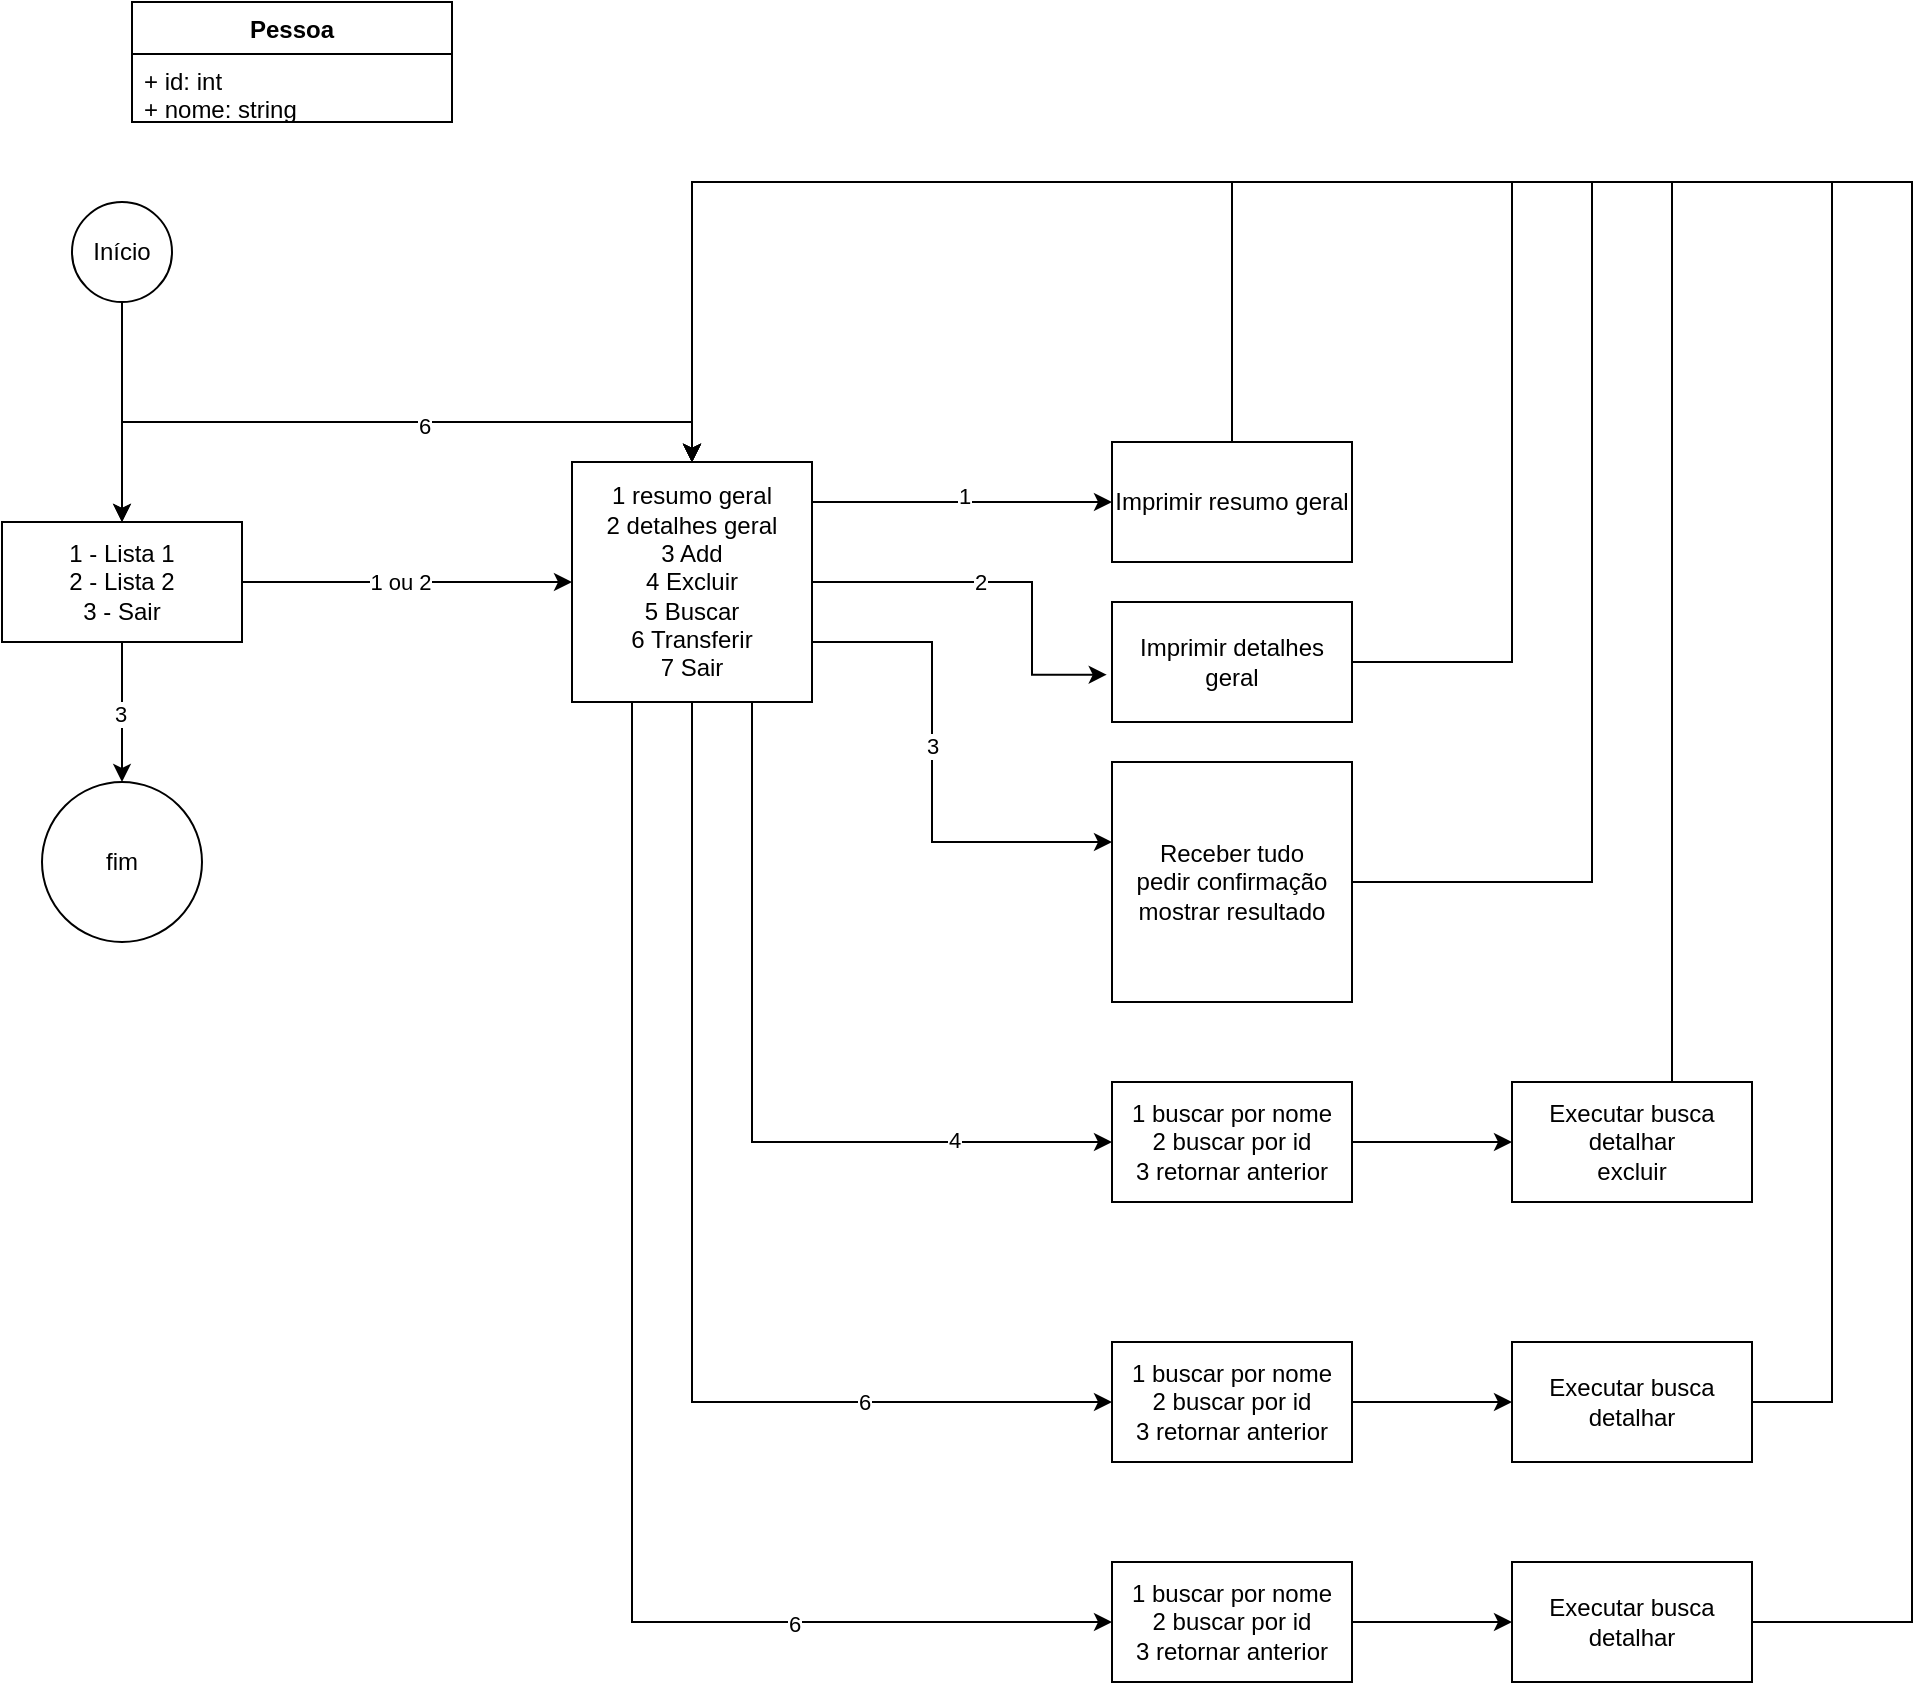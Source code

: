<mxfile version="23.0.2" type="device">
  <diagram name="Página-1" id="qKZ5XtrYE9SJsZNUr-AW">
    <mxGraphModel dx="819" dy="478" grid="1" gridSize="10" guides="1" tooltips="1" connect="1" arrows="1" fold="1" page="1" pageScale="1" pageWidth="850" pageHeight="1100" math="0" shadow="0">
      <root>
        <mxCell id="0" />
        <mxCell id="1" parent="0" />
        <mxCell id="hJbaIiPV0xQdZW56xGKC-1" value="Pessoa" style="swimlane;fontStyle=1;align=center;verticalAlign=top;childLayout=stackLayout;horizontal=1;startSize=26;horizontalStack=0;resizeParent=1;resizeParentMax=0;resizeLast=0;collapsible=1;marginBottom=0;whiteSpace=wrap;html=1;" vertex="1" parent="1">
          <mxGeometry x="190" y="220" width="160" height="60" as="geometry" />
        </mxCell>
        <mxCell id="hJbaIiPV0xQdZW56xGKC-2" value="+ id: int&lt;br&gt;+ nome: string" style="text;strokeColor=none;fillColor=none;align=left;verticalAlign=top;spacingLeft=4;spacingRight=4;overflow=hidden;rotatable=0;points=[[0,0.5],[1,0.5]];portConstraint=eastwest;whiteSpace=wrap;html=1;" vertex="1" parent="hJbaIiPV0xQdZW56xGKC-1">
          <mxGeometry y="26" width="160" height="34" as="geometry" />
        </mxCell>
        <mxCell id="hJbaIiPV0xQdZW56xGKC-7" style="edgeStyle=orthogonalEdgeStyle;rounded=0;orthogonalLoop=1;jettySize=auto;html=1;" edge="1" parent="1" source="hJbaIiPV0xQdZW56xGKC-5" target="hJbaIiPV0xQdZW56xGKC-6">
          <mxGeometry relative="1" as="geometry" />
        </mxCell>
        <mxCell id="hJbaIiPV0xQdZW56xGKC-5" value="Início" style="ellipse;whiteSpace=wrap;html=1;aspect=fixed;" vertex="1" parent="1">
          <mxGeometry x="160" y="320" width="50" height="50" as="geometry" />
        </mxCell>
        <mxCell id="hJbaIiPV0xQdZW56xGKC-9" style="edgeStyle=orthogonalEdgeStyle;rounded=0;orthogonalLoop=1;jettySize=auto;html=1;entryX=0.5;entryY=0;entryDx=0;entryDy=0;" edge="1" parent="1" source="hJbaIiPV0xQdZW56xGKC-6" target="hJbaIiPV0xQdZW56xGKC-8">
          <mxGeometry relative="1" as="geometry" />
        </mxCell>
        <mxCell id="hJbaIiPV0xQdZW56xGKC-10" value="3" style="edgeLabel;html=1;align=center;verticalAlign=middle;resizable=0;points=[];" vertex="1" connectable="0" parent="hJbaIiPV0xQdZW56xGKC-9">
          <mxGeometry x="0.027" y="-1" relative="1" as="geometry">
            <mxPoint as="offset" />
          </mxGeometry>
        </mxCell>
        <mxCell id="hJbaIiPV0xQdZW56xGKC-12" style="edgeStyle=orthogonalEdgeStyle;rounded=0;orthogonalLoop=1;jettySize=auto;html=1;" edge="1" parent="1" source="hJbaIiPV0xQdZW56xGKC-6" target="hJbaIiPV0xQdZW56xGKC-11">
          <mxGeometry relative="1" as="geometry" />
        </mxCell>
        <mxCell id="hJbaIiPV0xQdZW56xGKC-13" value="1 ou 2" style="edgeLabel;html=1;align=center;verticalAlign=middle;resizable=0;points=[];" vertex="1" connectable="0" parent="hJbaIiPV0xQdZW56xGKC-12">
          <mxGeometry x="-0.046" relative="1" as="geometry">
            <mxPoint as="offset" />
          </mxGeometry>
        </mxCell>
        <mxCell id="hJbaIiPV0xQdZW56xGKC-6" value="1 - Lista 1&lt;br&gt;2 - Lista 2&lt;br&gt;3 - Sair" style="rounded=0;whiteSpace=wrap;html=1;" vertex="1" parent="1">
          <mxGeometry x="125" y="480" width="120" height="60" as="geometry" />
        </mxCell>
        <mxCell id="hJbaIiPV0xQdZW56xGKC-8" value="fim" style="ellipse;whiteSpace=wrap;html=1;aspect=fixed;" vertex="1" parent="1">
          <mxGeometry x="145" y="610" width="80" height="80" as="geometry" />
        </mxCell>
        <mxCell id="hJbaIiPV0xQdZW56xGKC-15" style="edgeStyle=orthogonalEdgeStyle;rounded=0;orthogonalLoop=1;jettySize=auto;html=1;entryX=0;entryY=0.5;entryDx=0;entryDy=0;exitX=1;exitY=0.25;exitDx=0;exitDy=0;" edge="1" parent="1" source="hJbaIiPV0xQdZW56xGKC-11" target="hJbaIiPV0xQdZW56xGKC-14">
          <mxGeometry relative="1" as="geometry">
            <Array as="points">
              <mxPoint x="530" y="470" />
            </Array>
          </mxGeometry>
        </mxCell>
        <mxCell id="hJbaIiPV0xQdZW56xGKC-16" value="1" style="edgeLabel;html=1;align=center;verticalAlign=middle;resizable=0;points=[];" vertex="1" connectable="0" parent="hJbaIiPV0xQdZW56xGKC-15">
          <mxGeometry x="0.067" y="3" relative="1" as="geometry">
            <mxPoint as="offset" />
          </mxGeometry>
        </mxCell>
        <mxCell id="hJbaIiPV0xQdZW56xGKC-23" value="" style="edgeStyle=orthogonalEdgeStyle;rounded=0;orthogonalLoop=1;jettySize=auto;html=1;exitX=1;exitY=0.75;exitDx=0;exitDy=0;" edge="1" parent="1" source="hJbaIiPV0xQdZW56xGKC-11" target="hJbaIiPV0xQdZW56xGKC-22">
          <mxGeometry relative="1" as="geometry">
            <Array as="points">
              <mxPoint x="590" y="540" />
              <mxPoint x="590" y="640" />
            </Array>
          </mxGeometry>
        </mxCell>
        <mxCell id="hJbaIiPV0xQdZW56xGKC-33" value="3" style="edgeLabel;html=1;align=center;verticalAlign=middle;resizable=0;points=[];" vertex="1" connectable="0" parent="hJbaIiPV0xQdZW56xGKC-23">
          <mxGeometry x="-0.11" relative="1" as="geometry">
            <mxPoint as="offset" />
          </mxGeometry>
        </mxCell>
        <mxCell id="hJbaIiPV0xQdZW56xGKC-26" value="" style="edgeStyle=orthogonalEdgeStyle;rounded=0;orthogonalLoop=1;jettySize=auto;html=1;entryX=0;entryY=0.5;entryDx=0;entryDy=0;" edge="1" parent="1" source="hJbaIiPV0xQdZW56xGKC-11" target="hJbaIiPV0xQdZW56xGKC-25">
          <mxGeometry relative="1" as="geometry">
            <Array as="points">
              <mxPoint x="470" y="920" />
            </Array>
          </mxGeometry>
        </mxCell>
        <mxCell id="hJbaIiPV0xQdZW56xGKC-43" value="6" style="edgeLabel;html=1;align=center;verticalAlign=middle;resizable=0;points=[];" vertex="1" connectable="0" parent="hJbaIiPV0xQdZW56xGKC-26">
          <mxGeometry x="0.555" relative="1" as="geometry">
            <mxPoint as="offset" />
          </mxGeometry>
        </mxCell>
        <mxCell id="hJbaIiPV0xQdZW56xGKC-30" style="edgeStyle=orthogonalEdgeStyle;rounded=0;orthogonalLoop=1;jettySize=auto;html=1;entryX=0.5;entryY=0;entryDx=0;entryDy=0;" edge="1" parent="1" source="hJbaIiPV0xQdZW56xGKC-11" target="hJbaIiPV0xQdZW56xGKC-6">
          <mxGeometry relative="1" as="geometry">
            <Array as="points">
              <mxPoint x="470" y="430" />
              <mxPoint x="185" y="430" />
            </Array>
          </mxGeometry>
        </mxCell>
        <mxCell id="hJbaIiPV0xQdZW56xGKC-31" value="6" style="edgeLabel;html=1;align=center;verticalAlign=middle;resizable=0;points=[];" vertex="1" connectable="0" parent="hJbaIiPV0xQdZW56xGKC-30">
          <mxGeometry x="-0.132" y="2" relative="1" as="geometry">
            <mxPoint as="offset" />
          </mxGeometry>
        </mxCell>
        <mxCell id="hJbaIiPV0xQdZW56xGKC-38" style="edgeStyle=orthogonalEdgeStyle;rounded=0;orthogonalLoop=1;jettySize=auto;html=1;exitX=0.75;exitY=1;exitDx=0;exitDy=0;entryX=0;entryY=0.5;entryDx=0;entryDy=0;" edge="1" parent="1" source="hJbaIiPV0xQdZW56xGKC-11" target="hJbaIiPV0xQdZW56xGKC-36">
          <mxGeometry relative="1" as="geometry" />
        </mxCell>
        <mxCell id="hJbaIiPV0xQdZW56xGKC-39" value="4" style="edgeLabel;html=1;align=center;verticalAlign=middle;resizable=0;points=[];" vertex="1" connectable="0" parent="hJbaIiPV0xQdZW56xGKC-38">
          <mxGeometry x="0.603" y="1" relative="1" as="geometry">
            <mxPoint as="offset" />
          </mxGeometry>
        </mxCell>
        <mxCell id="hJbaIiPV0xQdZW56xGKC-47" style="edgeStyle=orthogonalEdgeStyle;rounded=0;orthogonalLoop=1;jettySize=auto;html=1;exitX=0.25;exitY=1;exitDx=0;exitDy=0;entryX=0;entryY=0.5;entryDx=0;entryDy=0;" edge="1" parent="1" source="hJbaIiPV0xQdZW56xGKC-11" target="hJbaIiPV0xQdZW56xGKC-45">
          <mxGeometry relative="1" as="geometry" />
        </mxCell>
        <mxCell id="hJbaIiPV0xQdZW56xGKC-48" value="6" style="edgeLabel;html=1;align=center;verticalAlign=middle;resizable=0;points=[];" vertex="1" connectable="0" parent="hJbaIiPV0xQdZW56xGKC-47">
          <mxGeometry x="0.546" y="-1" relative="1" as="geometry">
            <mxPoint as="offset" />
          </mxGeometry>
        </mxCell>
        <mxCell id="hJbaIiPV0xQdZW56xGKC-11" value="1 resumo geral&lt;br&gt;2 detalhes geral&lt;br&gt;3 Add&lt;br&gt;4 Excluir&lt;br&gt;5 Buscar&lt;br&gt;6 Transferir&lt;br&gt;7 Sair" style="rounded=0;whiteSpace=wrap;html=1;" vertex="1" parent="1">
          <mxGeometry x="410" y="450" width="120" height="120" as="geometry" />
        </mxCell>
        <mxCell id="hJbaIiPV0xQdZW56xGKC-32" style="edgeStyle=orthogonalEdgeStyle;rounded=0;orthogonalLoop=1;jettySize=auto;html=1;entryX=0.5;entryY=0;entryDx=0;entryDy=0;" edge="1" parent="1" source="hJbaIiPV0xQdZW56xGKC-14" target="hJbaIiPV0xQdZW56xGKC-11">
          <mxGeometry relative="1" as="geometry">
            <Array as="points">
              <mxPoint x="740" y="310" />
              <mxPoint x="470" y="310" />
            </Array>
          </mxGeometry>
        </mxCell>
        <mxCell id="hJbaIiPV0xQdZW56xGKC-14" value="Imprimir resumo geral" style="rounded=0;whiteSpace=wrap;html=1;" vertex="1" parent="1">
          <mxGeometry x="680" y="440" width="120" height="60" as="geometry" />
        </mxCell>
        <mxCell id="hJbaIiPV0xQdZW56xGKC-41" style="edgeStyle=orthogonalEdgeStyle;rounded=0;orthogonalLoop=1;jettySize=auto;html=1;" edge="1" parent="1" source="hJbaIiPV0xQdZW56xGKC-17">
          <mxGeometry relative="1" as="geometry">
            <mxPoint x="470" y="450" as="targetPoint" />
            <Array as="points">
              <mxPoint x="880" y="550" />
              <mxPoint x="880" y="310" />
              <mxPoint x="470" y="310" />
            </Array>
          </mxGeometry>
        </mxCell>
        <mxCell id="hJbaIiPV0xQdZW56xGKC-17" value="Imprimir detalhes geral" style="rounded=0;whiteSpace=wrap;html=1;" vertex="1" parent="1">
          <mxGeometry x="680" y="520" width="120" height="60" as="geometry" />
        </mxCell>
        <mxCell id="hJbaIiPV0xQdZW56xGKC-18" style="edgeStyle=orthogonalEdgeStyle;rounded=0;orthogonalLoop=1;jettySize=auto;html=1;entryX=-0.022;entryY=0.606;entryDx=0;entryDy=0;entryPerimeter=0;" edge="1" parent="1" source="hJbaIiPV0xQdZW56xGKC-11" target="hJbaIiPV0xQdZW56xGKC-17">
          <mxGeometry relative="1" as="geometry">
            <Array as="points">
              <mxPoint x="640" y="510" />
              <mxPoint x="640" y="556" />
            </Array>
          </mxGeometry>
        </mxCell>
        <mxCell id="hJbaIiPV0xQdZW56xGKC-21" value="2" style="edgeLabel;html=1;align=center;verticalAlign=middle;resizable=0;points=[];" vertex="1" connectable="0" parent="hJbaIiPV0xQdZW56xGKC-18">
          <mxGeometry x="-0.135" relative="1" as="geometry">
            <mxPoint as="offset" />
          </mxGeometry>
        </mxCell>
        <mxCell id="hJbaIiPV0xQdZW56xGKC-50" style="edgeStyle=orthogonalEdgeStyle;rounded=0;orthogonalLoop=1;jettySize=auto;html=1;entryX=0.5;entryY=0;entryDx=0;entryDy=0;" edge="1" parent="1" source="hJbaIiPV0xQdZW56xGKC-22" target="hJbaIiPV0xQdZW56xGKC-11">
          <mxGeometry relative="1" as="geometry">
            <Array as="points">
              <mxPoint x="920" y="660" />
              <mxPoint x="920" y="310" />
              <mxPoint x="470" y="310" />
            </Array>
          </mxGeometry>
        </mxCell>
        <mxCell id="hJbaIiPV0xQdZW56xGKC-22" value="Receber tudo&lt;br&gt;pedir confirmação&lt;br&gt;mostrar resultado" style="rounded=0;whiteSpace=wrap;html=1;" vertex="1" parent="1">
          <mxGeometry x="680" y="600" width="120" height="120" as="geometry" />
        </mxCell>
        <mxCell id="hJbaIiPV0xQdZW56xGKC-29" value="" style="edgeStyle=orthogonalEdgeStyle;rounded=0;orthogonalLoop=1;jettySize=auto;html=1;" edge="1" parent="1" source="hJbaIiPV0xQdZW56xGKC-25" target="hJbaIiPV0xQdZW56xGKC-28">
          <mxGeometry relative="1" as="geometry" />
        </mxCell>
        <mxCell id="hJbaIiPV0xQdZW56xGKC-25" value="1 buscar por nome&lt;br&gt;2 buscar por id&lt;br&gt;3 retornar anterior" style="whiteSpace=wrap;html=1;rounded=0;" vertex="1" parent="1">
          <mxGeometry x="680" y="890" width="120" height="60" as="geometry" />
        </mxCell>
        <mxCell id="hJbaIiPV0xQdZW56xGKC-42" style="edgeStyle=orthogonalEdgeStyle;rounded=0;orthogonalLoop=1;jettySize=auto;html=1;entryX=0.5;entryY=0;entryDx=0;entryDy=0;" edge="1" parent="1" source="hJbaIiPV0xQdZW56xGKC-28" target="hJbaIiPV0xQdZW56xGKC-11">
          <mxGeometry relative="1" as="geometry">
            <Array as="points">
              <mxPoint x="1040" y="920" />
              <mxPoint x="1040" y="310" />
              <mxPoint x="470" y="310" />
            </Array>
          </mxGeometry>
        </mxCell>
        <mxCell id="hJbaIiPV0xQdZW56xGKC-28" value="Executar busca&lt;br&gt;detalhar" style="whiteSpace=wrap;html=1;rounded=0;" vertex="1" parent="1">
          <mxGeometry x="880" y="890" width="120" height="60" as="geometry" />
        </mxCell>
        <mxCell id="hJbaIiPV0xQdZW56xGKC-35" value="" style="edgeStyle=orthogonalEdgeStyle;rounded=0;orthogonalLoop=1;jettySize=auto;html=1;" edge="1" source="hJbaIiPV0xQdZW56xGKC-36" target="hJbaIiPV0xQdZW56xGKC-37" parent="1">
          <mxGeometry relative="1" as="geometry" />
        </mxCell>
        <mxCell id="hJbaIiPV0xQdZW56xGKC-36" value="1 buscar por nome&lt;br&gt;2 buscar por id&lt;br&gt;3 retornar anterior" style="whiteSpace=wrap;html=1;rounded=0;" vertex="1" parent="1">
          <mxGeometry x="680" y="760" width="120" height="60" as="geometry" />
        </mxCell>
        <mxCell id="hJbaIiPV0xQdZW56xGKC-40" style="edgeStyle=orthogonalEdgeStyle;rounded=0;orthogonalLoop=1;jettySize=auto;html=1;entryX=0.5;entryY=0;entryDx=0;entryDy=0;" edge="1" parent="1" source="hJbaIiPV0xQdZW56xGKC-37" target="hJbaIiPV0xQdZW56xGKC-11">
          <mxGeometry relative="1" as="geometry">
            <Array as="points">
              <mxPoint x="960" y="310" />
              <mxPoint x="470" y="310" />
            </Array>
          </mxGeometry>
        </mxCell>
        <mxCell id="hJbaIiPV0xQdZW56xGKC-37" value="Executar busca&lt;br&gt;detalhar&lt;br&gt;excluir" style="whiteSpace=wrap;html=1;rounded=0;" vertex="1" parent="1">
          <mxGeometry x="880" y="760" width="120" height="60" as="geometry" />
        </mxCell>
        <mxCell id="hJbaIiPV0xQdZW56xGKC-44" value="" style="edgeStyle=orthogonalEdgeStyle;rounded=0;orthogonalLoop=1;jettySize=auto;html=1;" edge="1" source="hJbaIiPV0xQdZW56xGKC-45" target="hJbaIiPV0xQdZW56xGKC-46" parent="1">
          <mxGeometry relative="1" as="geometry" />
        </mxCell>
        <mxCell id="hJbaIiPV0xQdZW56xGKC-45" value="1 buscar por nome&lt;br&gt;2 buscar por id&lt;br&gt;3 retornar anterior" style="whiteSpace=wrap;html=1;rounded=0;" vertex="1" parent="1">
          <mxGeometry x="680" y="1000" width="120" height="60" as="geometry" />
        </mxCell>
        <mxCell id="hJbaIiPV0xQdZW56xGKC-49" style="edgeStyle=orthogonalEdgeStyle;rounded=0;orthogonalLoop=1;jettySize=auto;html=1;entryX=0.5;entryY=0;entryDx=0;entryDy=0;" edge="1" parent="1" source="hJbaIiPV0xQdZW56xGKC-46" target="hJbaIiPV0xQdZW56xGKC-11">
          <mxGeometry relative="1" as="geometry">
            <Array as="points">
              <mxPoint x="1080" y="1030" />
              <mxPoint x="1080" y="310" />
              <mxPoint x="470" y="310" />
            </Array>
          </mxGeometry>
        </mxCell>
        <mxCell id="hJbaIiPV0xQdZW56xGKC-46" value="Executar busca&lt;br&gt;detalhar" style="whiteSpace=wrap;html=1;rounded=0;" vertex="1" parent="1">
          <mxGeometry x="880" y="1000" width="120" height="60" as="geometry" />
        </mxCell>
      </root>
    </mxGraphModel>
  </diagram>
</mxfile>
